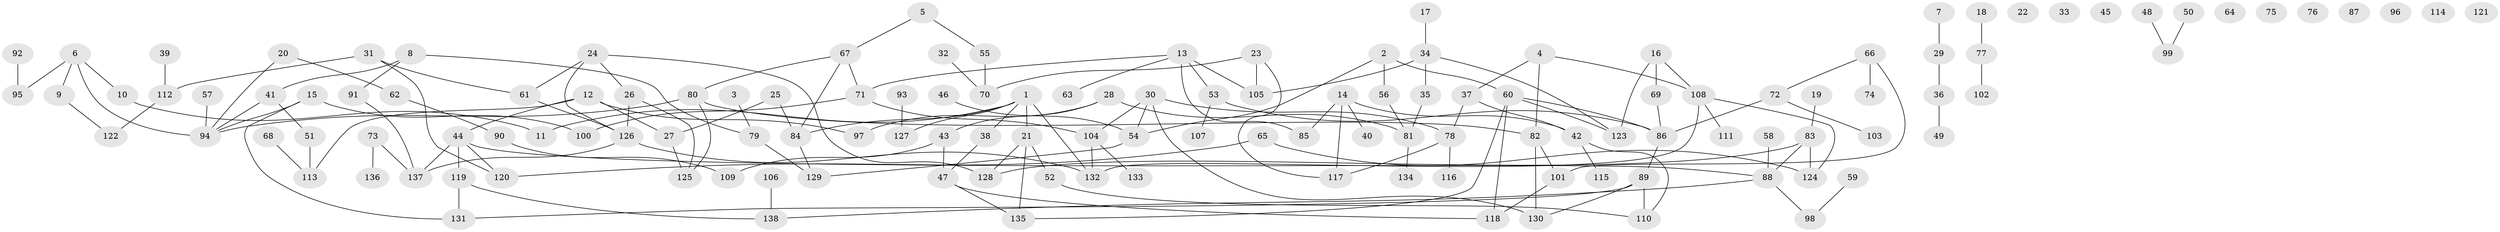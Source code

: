 // Generated by graph-tools (version 1.1) at 2025/33/03/09/25 02:33:41]
// undirected, 138 vertices, 168 edges
graph export_dot {
graph [start="1"]
  node [color=gray90,style=filled];
  1;
  2;
  3;
  4;
  5;
  6;
  7;
  8;
  9;
  10;
  11;
  12;
  13;
  14;
  15;
  16;
  17;
  18;
  19;
  20;
  21;
  22;
  23;
  24;
  25;
  26;
  27;
  28;
  29;
  30;
  31;
  32;
  33;
  34;
  35;
  36;
  37;
  38;
  39;
  40;
  41;
  42;
  43;
  44;
  45;
  46;
  47;
  48;
  49;
  50;
  51;
  52;
  53;
  54;
  55;
  56;
  57;
  58;
  59;
  60;
  61;
  62;
  63;
  64;
  65;
  66;
  67;
  68;
  69;
  70;
  71;
  72;
  73;
  74;
  75;
  76;
  77;
  78;
  79;
  80;
  81;
  82;
  83;
  84;
  85;
  86;
  87;
  88;
  89;
  90;
  91;
  92;
  93;
  94;
  95;
  96;
  97;
  98;
  99;
  100;
  101;
  102;
  103;
  104;
  105;
  106;
  107;
  108;
  109;
  110;
  111;
  112;
  113;
  114;
  115;
  116;
  117;
  118;
  119;
  120;
  121;
  122;
  123;
  124;
  125;
  126;
  127;
  128;
  129;
  130;
  131;
  132;
  133;
  134;
  135;
  136;
  137;
  138;
  1 -- 11;
  1 -- 21;
  1 -- 38;
  1 -- 84;
  1 -- 127;
  1 -- 132;
  2 -- 54;
  2 -- 56;
  2 -- 60;
  3 -- 79;
  4 -- 37;
  4 -- 82;
  4 -- 108;
  5 -- 55;
  5 -- 67;
  6 -- 9;
  6 -- 10;
  6 -- 94;
  6 -- 95;
  7 -- 29;
  8 -- 41;
  8 -- 79;
  8 -- 91;
  9 -- 122;
  10 -- 11;
  12 -- 27;
  12 -- 44;
  12 -- 97;
  12 -- 113;
  13 -- 53;
  13 -- 63;
  13 -- 71;
  13 -- 85;
  13 -- 105;
  14 -- 40;
  14 -- 42;
  14 -- 85;
  14 -- 117;
  15 -- 94;
  15 -- 100;
  15 -- 131;
  16 -- 69;
  16 -- 108;
  16 -- 123;
  17 -- 34;
  18 -- 77;
  19 -- 83;
  20 -- 62;
  20 -- 94;
  21 -- 52;
  21 -- 128;
  21 -- 135;
  23 -- 70;
  23 -- 105;
  23 -- 117;
  24 -- 26;
  24 -- 61;
  24 -- 126;
  24 -- 128;
  25 -- 27;
  25 -- 84;
  26 -- 125;
  26 -- 126;
  27 -- 125;
  28 -- 43;
  28 -- 81;
  28 -- 97;
  29 -- 36;
  30 -- 54;
  30 -- 78;
  30 -- 104;
  30 -- 130;
  31 -- 61;
  31 -- 112;
  31 -- 120;
  32 -- 70;
  34 -- 35;
  34 -- 105;
  34 -- 123;
  35 -- 81;
  36 -- 49;
  37 -- 42;
  37 -- 78;
  38 -- 47;
  39 -- 112;
  41 -- 51;
  41 -- 94;
  42 -- 110;
  42 -- 115;
  43 -- 47;
  43 -- 109;
  44 -- 88;
  44 -- 119;
  44 -- 120;
  44 -- 137;
  46 -- 54;
  47 -- 118;
  47 -- 135;
  48 -- 99;
  50 -- 99;
  51 -- 113;
  52 -- 110;
  53 -- 86;
  53 -- 107;
  54 -- 129;
  55 -- 70;
  56 -- 81;
  57 -- 94;
  58 -- 88;
  59 -- 98;
  60 -- 86;
  60 -- 118;
  60 -- 123;
  60 -- 135;
  61 -- 126;
  62 -- 90;
  65 -- 120;
  65 -- 124;
  66 -- 72;
  66 -- 74;
  66 -- 101;
  67 -- 71;
  67 -- 80;
  67 -- 84;
  68 -- 113;
  69 -- 86;
  71 -- 100;
  71 -- 104;
  72 -- 86;
  72 -- 103;
  73 -- 136;
  73 -- 137;
  77 -- 102;
  78 -- 116;
  78 -- 117;
  79 -- 129;
  80 -- 82;
  80 -- 94;
  80 -- 125;
  81 -- 134;
  82 -- 101;
  82 -- 130;
  83 -- 88;
  83 -- 124;
  83 -- 128;
  84 -- 129;
  86 -- 89;
  88 -- 98;
  88 -- 138;
  89 -- 110;
  89 -- 130;
  89 -- 131;
  90 -- 109;
  91 -- 137;
  92 -- 95;
  93 -- 127;
  101 -- 118;
  104 -- 132;
  104 -- 133;
  106 -- 138;
  108 -- 111;
  108 -- 124;
  108 -- 132;
  112 -- 122;
  119 -- 131;
  119 -- 138;
  126 -- 132;
  126 -- 137;
}
